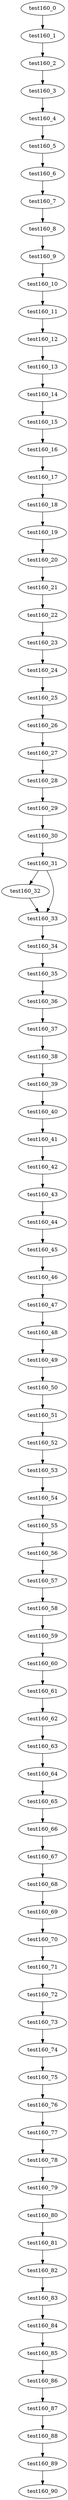digraph G {
test160_0->test160_1;
test160_1->test160_2;
test160_2->test160_3;
test160_3->test160_4;
test160_4->test160_5;
test160_5->test160_6;
test160_6->test160_7;
test160_7->test160_8;
test160_8->test160_9;
test160_9->test160_10;
test160_10->test160_11;
test160_11->test160_12;
test160_12->test160_13;
test160_13->test160_14;
test160_14->test160_15;
test160_15->test160_16;
test160_16->test160_17;
test160_17->test160_18;
test160_18->test160_19;
test160_19->test160_20;
test160_20->test160_21;
test160_21->test160_22;
test160_22->test160_23;
test160_23->test160_24;
test160_24->test160_25;
test160_25->test160_26;
test160_26->test160_27;
test160_27->test160_28;
test160_28->test160_29;
test160_29->test160_30;
test160_30->test160_31;
test160_31->test160_32;
test160_31->test160_33;
test160_32->test160_33;
test160_33->test160_34;
test160_34->test160_35;
test160_35->test160_36;
test160_36->test160_37;
test160_37->test160_38;
test160_38->test160_39;
test160_39->test160_40;
test160_40->test160_41;
test160_41->test160_42;
test160_42->test160_43;
test160_43->test160_44;
test160_44->test160_45;
test160_45->test160_46;
test160_46->test160_47;
test160_47->test160_48;
test160_48->test160_49;
test160_49->test160_50;
test160_50->test160_51;
test160_51->test160_52;
test160_52->test160_53;
test160_53->test160_54;
test160_54->test160_55;
test160_55->test160_56;
test160_56->test160_57;
test160_57->test160_58;
test160_58->test160_59;
test160_59->test160_60;
test160_60->test160_61;
test160_61->test160_62;
test160_62->test160_63;
test160_63->test160_64;
test160_64->test160_65;
test160_65->test160_66;
test160_66->test160_67;
test160_67->test160_68;
test160_68->test160_69;
test160_69->test160_70;
test160_70->test160_71;
test160_71->test160_72;
test160_72->test160_73;
test160_73->test160_74;
test160_74->test160_75;
test160_75->test160_76;
test160_76->test160_77;
test160_77->test160_78;
test160_78->test160_79;
test160_79->test160_80;
test160_80->test160_81;
test160_81->test160_82;
test160_82->test160_83;
test160_83->test160_84;
test160_84->test160_85;
test160_85->test160_86;
test160_86->test160_87;
test160_87->test160_88;
test160_88->test160_89;
test160_89->test160_90;

}
